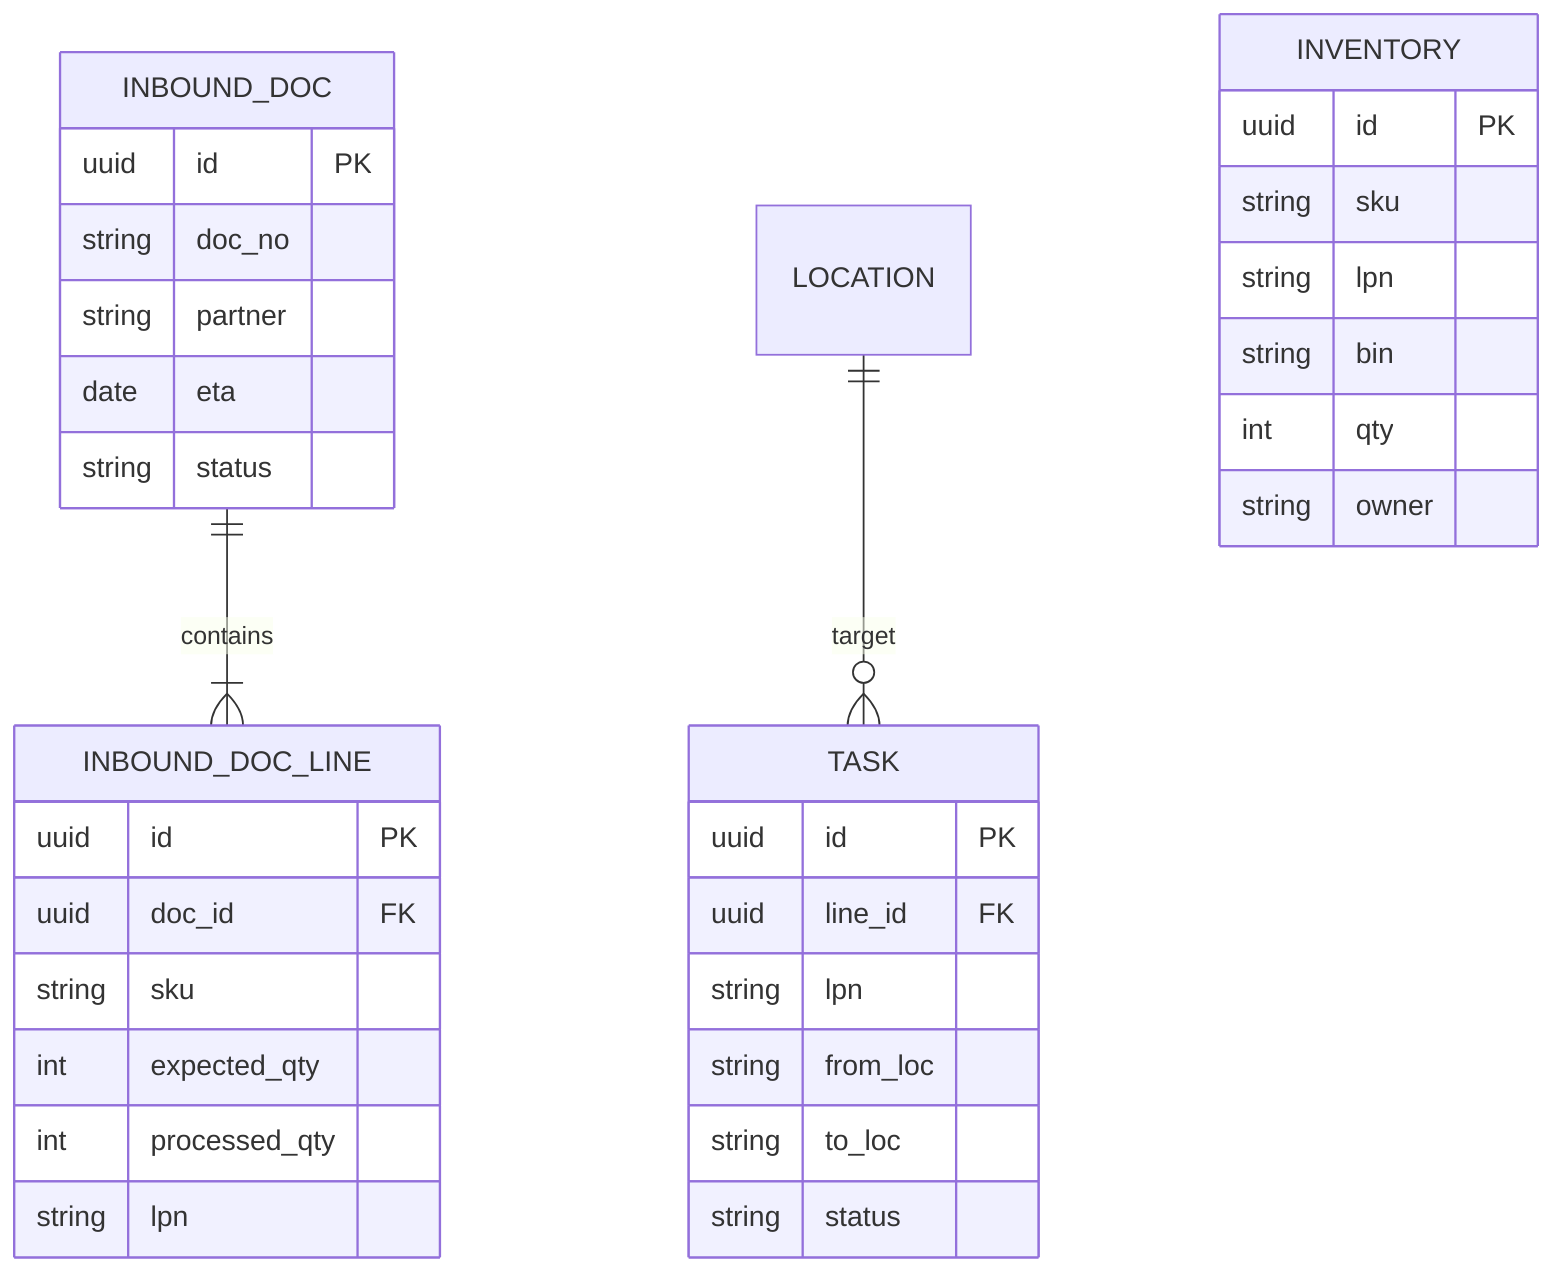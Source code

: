 erDiagram
  INBOUND_DOC ||--|{ INBOUND_DOC_LINE : contains
  INBOUND_DOC {
    uuid id PK
    string doc_no
    string partner
    date eta
    string status
  }
  INBOUND_DOC_LINE {
    uuid id PK
    uuid doc_id FK
    string sku
    int expected_qty
    int processed_qty
    string lpn
  }
  LOCATION ||--o{ TASK : target
  TASK {
    uuid id PK
    uuid line_id FK
    string lpn
    string from_loc
    string to_loc
    string status
  }
  INVENTORY {
    uuid id PK
    string sku
    string lpn
    string bin
    int qty
    string owner
  }